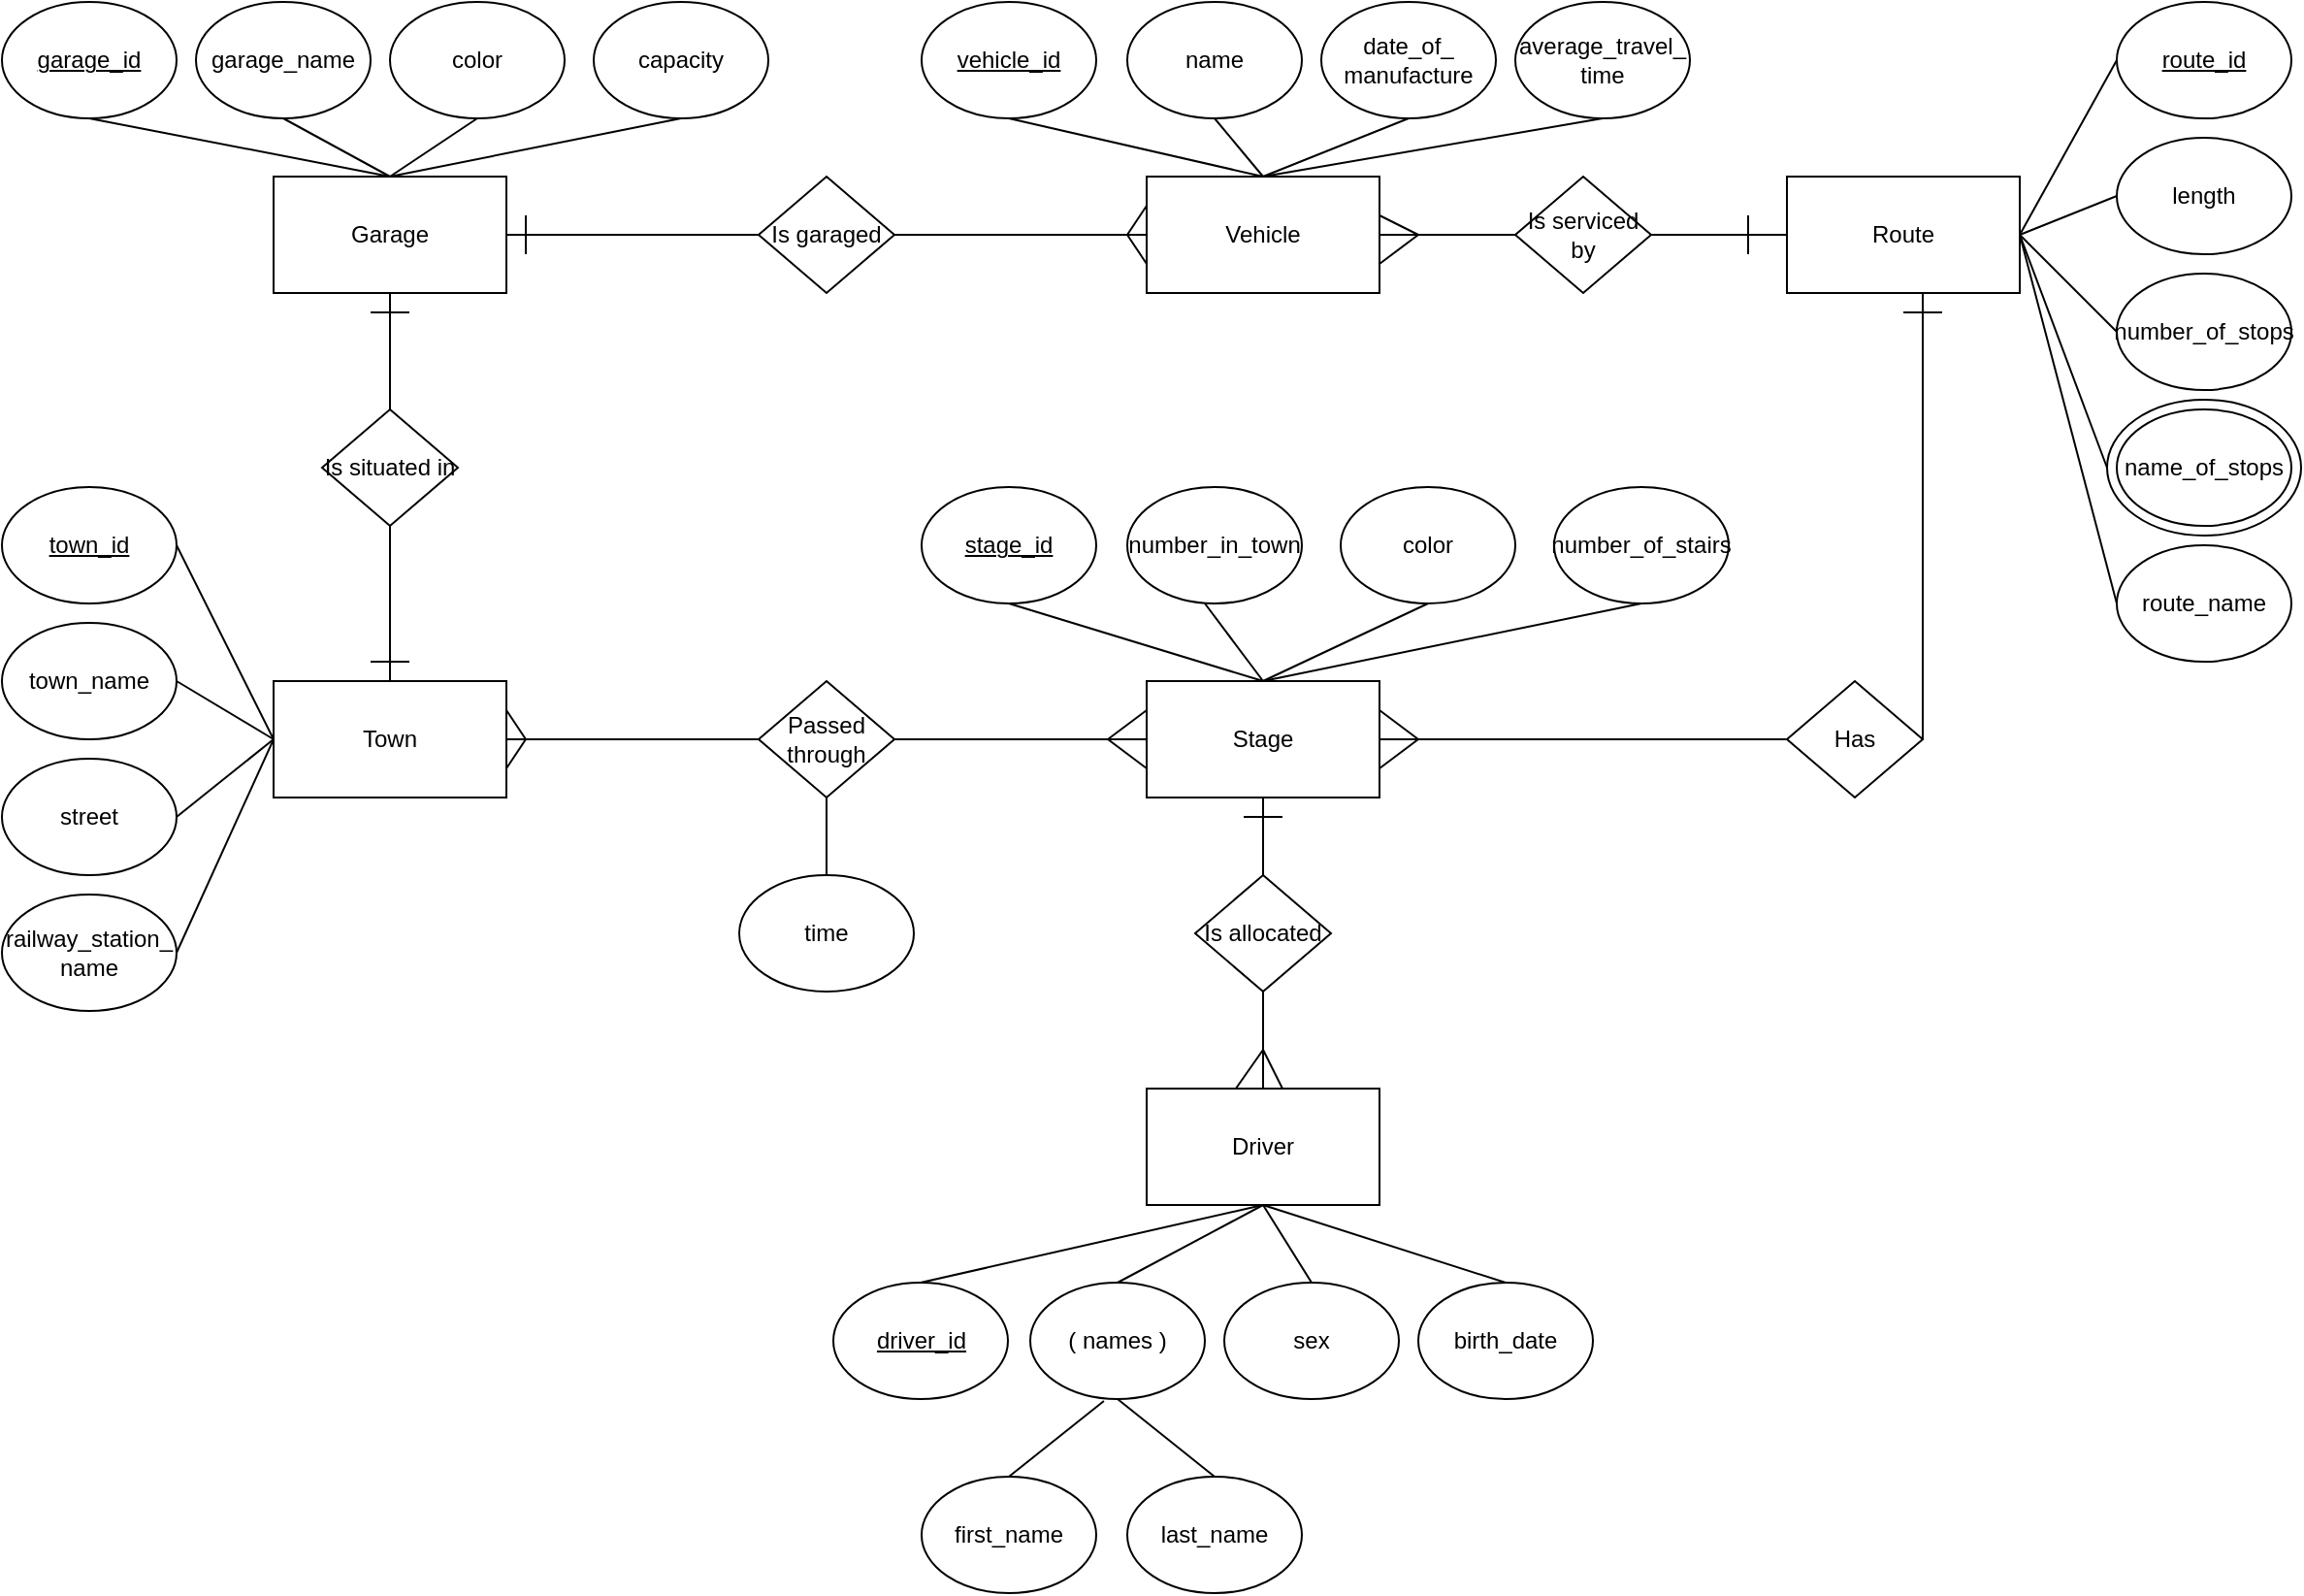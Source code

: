 <mxfile version="20.4.0" type="github">
  <diagram id="8driwfOetVo9qTzZ_Eh2" name="1 oldal">
    <mxGraphModel dx="2249" dy="794" grid="1" gridSize="10" guides="1" tooltips="1" connect="1" arrows="1" fold="1" page="1" pageScale="1" pageWidth="827" pageHeight="1169" math="0" shadow="0">
      <root>
        <mxCell id="0" />
        <mxCell id="1" parent="0" />
        <mxCell id="6cy1PfNjIM2HkScd2qMt-1" value="" style="ellipse;whiteSpace=wrap;html=1;" vertex="1" parent="1">
          <mxGeometry x="1025" y="305" width="100" height="70" as="geometry" />
        </mxCell>
        <mxCell id="6cy1PfNjIM2HkScd2qMt-2" value="Garage" style="rounded=0;whiteSpace=wrap;html=1;" vertex="1" parent="1">
          <mxGeometry x="80" y="190" width="120" height="60" as="geometry" />
        </mxCell>
        <mxCell id="6cy1PfNjIM2HkScd2qMt-3" value="Vehicle" style="rounded=0;whiteSpace=wrap;html=1;" vertex="1" parent="1">
          <mxGeometry x="530" y="190" width="120" height="60" as="geometry" />
        </mxCell>
        <mxCell id="6cy1PfNjIM2HkScd2qMt-4" value="Town" style="rounded=0;whiteSpace=wrap;html=1;" vertex="1" parent="1">
          <mxGeometry x="80" y="450" width="120" height="60" as="geometry" />
        </mxCell>
        <mxCell id="6cy1PfNjIM2HkScd2qMt-5" value="Stage" style="rounded=0;whiteSpace=wrap;html=1;" vertex="1" parent="1">
          <mxGeometry x="530" y="450" width="120" height="60" as="geometry" />
        </mxCell>
        <mxCell id="6cy1PfNjIM2HkScd2qMt-6" value="Driver" style="rounded=0;whiteSpace=wrap;html=1;" vertex="1" parent="1">
          <mxGeometry x="530" y="660" width="120" height="60" as="geometry" />
        </mxCell>
        <mxCell id="6cy1PfNjIM2HkScd2qMt-7" value="Route" style="rounded=0;whiteSpace=wrap;html=1;" vertex="1" parent="1">
          <mxGeometry x="860" y="190" width="120" height="60" as="geometry" />
        </mxCell>
        <mxCell id="6cy1PfNjIM2HkScd2qMt-8" value="&lt;u&gt;garage_id&lt;/u&gt;" style="ellipse;whiteSpace=wrap;html=1;" vertex="1" parent="1">
          <mxGeometry x="-60" y="100" width="90" height="60" as="geometry" />
        </mxCell>
        <mxCell id="6cy1PfNjIM2HkScd2qMt-9" value="garage_name" style="ellipse;whiteSpace=wrap;html=1;" vertex="1" parent="1">
          <mxGeometry x="40" y="100" width="90" height="60" as="geometry" />
        </mxCell>
        <mxCell id="6cy1PfNjIM2HkScd2qMt-10" value="color" style="ellipse;whiteSpace=wrap;html=1;" vertex="1" parent="1">
          <mxGeometry x="140" y="100" width="90" height="60" as="geometry" />
        </mxCell>
        <mxCell id="6cy1PfNjIM2HkScd2qMt-11" value="capacity" style="ellipse;whiteSpace=wrap;html=1;" vertex="1" parent="1">
          <mxGeometry x="245" y="100" width="90" height="60" as="geometry" />
        </mxCell>
        <mxCell id="6cy1PfNjIM2HkScd2qMt-12" value="" style="endArrow=none;html=1;rounded=0;entryX=0.5;entryY=1;entryDx=0;entryDy=0;exitX=0.5;exitY=0;exitDx=0;exitDy=0;" edge="1" parent="1" source="6cy1PfNjIM2HkScd2qMt-2" target="6cy1PfNjIM2HkScd2qMt-8">
          <mxGeometry width="50" height="50" relative="1" as="geometry">
            <mxPoint x="180" y="430" as="sourcePoint" />
            <mxPoint x="230" y="380" as="targetPoint" />
          </mxGeometry>
        </mxCell>
        <mxCell id="6cy1PfNjIM2HkScd2qMt-13" value="" style="endArrow=none;html=1;rounded=0;entryX=0.5;entryY=1;entryDx=0;entryDy=0;" edge="1" parent="1" target="6cy1PfNjIM2HkScd2qMt-9">
          <mxGeometry width="50" height="50" relative="1" as="geometry">
            <mxPoint x="140" y="190" as="sourcePoint" />
            <mxPoint x="230" y="380" as="targetPoint" />
          </mxGeometry>
        </mxCell>
        <mxCell id="6cy1PfNjIM2HkScd2qMt-14" value="" style="endArrow=none;html=1;rounded=0;entryX=0.5;entryY=1;entryDx=0;entryDy=0;exitX=0.5;exitY=0;exitDx=0;exitDy=0;" edge="1" parent="1" source="6cy1PfNjIM2HkScd2qMt-2" target="6cy1PfNjIM2HkScd2qMt-10">
          <mxGeometry width="50" height="50" relative="1" as="geometry">
            <mxPoint x="180" y="430" as="sourcePoint" />
            <mxPoint x="230" y="380" as="targetPoint" />
          </mxGeometry>
        </mxCell>
        <mxCell id="6cy1PfNjIM2HkScd2qMt-15" value="" style="endArrow=none;html=1;rounded=0;entryX=0.5;entryY=1;entryDx=0;entryDy=0;" edge="1" parent="1" target="6cy1PfNjIM2HkScd2qMt-11">
          <mxGeometry width="50" height="50" relative="1" as="geometry">
            <mxPoint x="140" y="190" as="sourcePoint" />
            <mxPoint x="230" y="380" as="targetPoint" />
          </mxGeometry>
        </mxCell>
        <mxCell id="6cy1PfNjIM2HkScd2qMt-16" value="Is garaged" style="rhombus;whiteSpace=wrap;html=1;" vertex="1" parent="1">
          <mxGeometry x="330" y="190" width="70" height="60" as="geometry" />
        </mxCell>
        <mxCell id="6cy1PfNjIM2HkScd2qMt-17" value="" style="endArrow=none;html=1;rounded=0;entryX=0;entryY=0.5;entryDx=0;entryDy=0;exitX=1;exitY=0.5;exitDx=0;exitDy=0;" edge="1" parent="1" source="6cy1PfNjIM2HkScd2qMt-2" target="6cy1PfNjIM2HkScd2qMt-16">
          <mxGeometry width="50" height="50" relative="1" as="geometry">
            <mxPoint x="330" y="430" as="sourcePoint" />
            <mxPoint x="380" y="380" as="targetPoint" />
          </mxGeometry>
        </mxCell>
        <mxCell id="6cy1PfNjIM2HkScd2qMt-18" value="" style="endArrow=none;html=1;rounded=0;entryX=1;entryY=0.5;entryDx=0;entryDy=0;exitX=0;exitY=0.5;exitDx=0;exitDy=0;" edge="1" parent="1" source="6cy1PfNjIM2HkScd2qMt-3" target="6cy1PfNjIM2HkScd2qMt-16">
          <mxGeometry width="50" height="50" relative="1" as="geometry">
            <mxPoint x="330" y="430" as="sourcePoint" />
            <mxPoint x="380" y="380" as="targetPoint" />
          </mxGeometry>
        </mxCell>
        <mxCell id="6cy1PfNjIM2HkScd2qMt-19" value="" style="endArrow=none;html=1;rounded=0;" edge="1" parent="1">
          <mxGeometry width="50" height="50" relative="1" as="geometry">
            <mxPoint x="210" y="230" as="sourcePoint" />
            <mxPoint x="210" y="210" as="targetPoint" />
          </mxGeometry>
        </mxCell>
        <mxCell id="6cy1PfNjIM2HkScd2qMt-20" value="Is situated in" style="rhombus;whiteSpace=wrap;html=1;" vertex="1" parent="1">
          <mxGeometry x="105" y="310" width="70" height="60" as="geometry" />
        </mxCell>
        <mxCell id="6cy1PfNjIM2HkScd2qMt-21" value="" style="endArrow=none;html=1;rounded=0;entryX=0.5;entryY=1;entryDx=0;entryDy=0;exitX=0.5;exitY=0;exitDx=0;exitDy=0;" edge="1" parent="1" source="6cy1PfNjIM2HkScd2qMt-20" target="6cy1PfNjIM2HkScd2qMt-2">
          <mxGeometry width="50" height="50" relative="1" as="geometry">
            <mxPoint x="290" y="430" as="sourcePoint" />
            <mxPoint x="340" y="380" as="targetPoint" />
          </mxGeometry>
        </mxCell>
        <mxCell id="6cy1PfNjIM2HkScd2qMt-22" value="" style="endArrow=none;html=1;rounded=0;entryX=0.5;entryY=1;entryDx=0;entryDy=0;exitX=0.5;exitY=0;exitDx=0;exitDy=0;" edge="1" parent="1" source="6cy1PfNjIM2HkScd2qMt-4" target="6cy1PfNjIM2HkScd2qMt-20">
          <mxGeometry width="50" height="50" relative="1" as="geometry">
            <mxPoint x="290" y="430" as="sourcePoint" />
            <mxPoint x="340" y="380" as="targetPoint" />
          </mxGeometry>
        </mxCell>
        <mxCell id="6cy1PfNjIM2HkScd2qMt-23" value="" style="endArrow=none;html=1;rounded=0;" edge="1" parent="1">
          <mxGeometry width="50" height="50" relative="1" as="geometry">
            <mxPoint x="150" y="260" as="sourcePoint" />
            <mxPoint x="130" y="260" as="targetPoint" />
          </mxGeometry>
        </mxCell>
        <mxCell id="6cy1PfNjIM2HkScd2qMt-24" value="" style="endArrow=none;html=1;rounded=0;" edge="1" parent="1">
          <mxGeometry width="50" height="50" relative="1" as="geometry">
            <mxPoint x="130" y="440" as="sourcePoint" />
            <mxPoint x="150" y="440" as="targetPoint" />
          </mxGeometry>
        </mxCell>
        <mxCell id="6cy1PfNjIM2HkScd2qMt-25" value="&lt;u&gt;town_id&lt;/u&gt;" style="ellipse;whiteSpace=wrap;html=1;" vertex="1" parent="1">
          <mxGeometry x="-60" y="350" width="90" height="60" as="geometry" />
        </mxCell>
        <mxCell id="6cy1PfNjIM2HkScd2qMt-26" value="town_name" style="ellipse;whiteSpace=wrap;html=1;" vertex="1" parent="1">
          <mxGeometry x="-60" y="420" width="90" height="60" as="geometry" />
        </mxCell>
        <mxCell id="6cy1PfNjIM2HkScd2qMt-27" value="street" style="ellipse;whiteSpace=wrap;html=1;" vertex="1" parent="1">
          <mxGeometry x="-60" y="490" width="90" height="60" as="geometry" />
        </mxCell>
        <mxCell id="6cy1PfNjIM2HkScd2qMt-28" value="railway_station_&lt;br&gt;name" style="ellipse;whiteSpace=wrap;html=1;" vertex="1" parent="1">
          <mxGeometry x="-60" y="560" width="90" height="60" as="geometry" />
        </mxCell>
        <mxCell id="6cy1PfNjIM2HkScd2qMt-29" value="" style="endArrow=none;html=1;rounded=0;exitX=1;exitY=0.5;exitDx=0;exitDy=0;entryX=0;entryY=0.5;entryDx=0;entryDy=0;" edge="1" parent="1" source="6cy1PfNjIM2HkScd2qMt-25" target="6cy1PfNjIM2HkScd2qMt-4">
          <mxGeometry width="50" height="50" relative="1" as="geometry">
            <mxPoint x="80" y="420" as="sourcePoint" />
            <mxPoint x="130" y="370" as="targetPoint" />
          </mxGeometry>
        </mxCell>
        <mxCell id="6cy1PfNjIM2HkScd2qMt-30" value="" style="endArrow=none;html=1;rounded=0;exitX=1;exitY=0.5;exitDx=0;exitDy=0;entryX=0;entryY=0.5;entryDx=0;entryDy=0;" edge="1" parent="1" source="6cy1PfNjIM2HkScd2qMt-26" target="6cy1PfNjIM2HkScd2qMt-4">
          <mxGeometry width="50" height="50" relative="1" as="geometry">
            <mxPoint x="80" y="420" as="sourcePoint" />
            <mxPoint x="130" y="370" as="targetPoint" />
          </mxGeometry>
        </mxCell>
        <mxCell id="6cy1PfNjIM2HkScd2qMt-31" value="" style="endArrow=none;html=1;rounded=0;exitX=1;exitY=0.5;exitDx=0;exitDy=0;" edge="1" parent="1" source="6cy1PfNjIM2HkScd2qMt-27">
          <mxGeometry width="50" height="50" relative="1" as="geometry">
            <mxPoint x="80" y="420" as="sourcePoint" />
            <mxPoint x="80" y="480" as="targetPoint" />
          </mxGeometry>
        </mxCell>
        <mxCell id="6cy1PfNjIM2HkScd2qMt-32" value="" style="endArrow=none;html=1;rounded=0;exitX=1;exitY=0.5;exitDx=0;exitDy=0;" edge="1" parent="1" source="6cy1PfNjIM2HkScd2qMt-28">
          <mxGeometry width="50" height="50" relative="1" as="geometry">
            <mxPoint x="80" y="420" as="sourcePoint" />
            <mxPoint x="80" y="480" as="targetPoint" />
          </mxGeometry>
        </mxCell>
        <mxCell id="6cy1PfNjIM2HkScd2qMt-33" value="Passed through" style="rhombus;whiteSpace=wrap;html=1;" vertex="1" parent="1">
          <mxGeometry x="330" y="450" width="70" height="60" as="geometry" />
        </mxCell>
        <mxCell id="6cy1PfNjIM2HkScd2qMt-34" value="" style="endArrow=none;html=1;rounded=0;exitX=1;exitY=0.5;exitDx=0;exitDy=0;entryX=0;entryY=0.5;entryDx=0;entryDy=0;" edge="1" parent="1" source="6cy1PfNjIM2HkScd2qMt-4" target="6cy1PfNjIM2HkScd2qMt-33">
          <mxGeometry width="50" height="50" relative="1" as="geometry">
            <mxPoint x="380" y="410" as="sourcePoint" />
            <mxPoint x="430" y="360" as="targetPoint" />
          </mxGeometry>
        </mxCell>
        <mxCell id="6cy1PfNjIM2HkScd2qMt-35" value="" style="endArrow=none;html=1;rounded=0;exitX=1;exitY=0.25;exitDx=0;exitDy=0;" edge="1" parent="1" source="6cy1PfNjIM2HkScd2qMt-4">
          <mxGeometry width="50" height="50" relative="1" as="geometry">
            <mxPoint x="380" y="410" as="sourcePoint" />
            <mxPoint x="210" y="480" as="targetPoint" />
          </mxGeometry>
        </mxCell>
        <mxCell id="6cy1PfNjIM2HkScd2qMt-36" value="" style="endArrow=none;html=1;rounded=0;exitX=1;exitY=0.75;exitDx=0;exitDy=0;" edge="1" parent="1" source="6cy1PfNjIM2HkScd2qMt-4">
          <mxGeometry width="50" height="50" relative="1" as="geometry">
            <mxPoint x="380" y="410" as="sourcePoint" />
            <mxPoint x="210" y="480" as="targetPoint" />
          </mxGeometry>
        </mxCell>
        <mxCell id="6cy1PfNjIM2HkScd2qMt-37" value="time" style="ellipse;whiteSpace=wrap;html=1;" vertex="1" parent="1">
          <mxGeometry x="320" y="550" width="90" height="60" as="geometry" />
        </mxCell>
        <mxCell id="6cy1PfNjIM2HkScd2qMt-38" value="" style="endArrow=none;html=1;rounded=0;exitX=0.5;exitY=0;exitDx=0;exitDy=0;entryX=0.5;entryY=1;entryDx=0;entryDy=0;" edge="1" parent="1" source="6cy1PfNjIM2HkScd2qMt-37" target="6cy1PfNjIM2HkScd2qMt-33">
          <mxGeometry width="50" height="50" relative="1" as="geometry">
            <mxPoint x="380" y="410" as="sourcePoint" />
            <mxPoint x="430" y="360" as="targetPoint" />
          </mxGeometry>
        </mxCell>
        <mxCell id="6cy1PfNjIM2HkScd2qMt-39" value="" style="endArrow=none;html=1;rounded=0;exitX=1;exitY=0.5;exitDx=0;exitDy=0;entryX=0;entryY=0.5;entryDx=0;entryDy=0;" edge="1" parent="1" source="6cy1PfNjIM2HkScd2qMt-33" target="6cy1PfNjIM2HkScd2qMt-5">
          <mxGeometry width="50" height="50" relative="1" as="geometry">
            <mxPoint x="380" y="410" as="sourcePoint" />
            <mxPoint x="430" y="360" as="targetPoint" />
          </mxGeometry>
        </mxCell>
        <mxCell id="6cy1PfNjIM2HkScd2qMt-40" value="" style="endArrow=none;html=1;rounded=0;entryX=0;entryY=0.25;entryDx=0;entryDy=0;" edge="1" parent="1" target="6cy1PfNjIM2HkScd2qMt-5">
          <mxGeometry width="50" height="50" relative="1" as="geometry">
            <mxPoint x="510" y="480" as="sourcePoint" />
            <mxPoint x="670" y="360" as="targetPoint" />
          </mxGeometry>
        </mxCell>
        <mxCell id="6cy1PfNjIM2HkScd2qMt-41" value="" style="endArrow=none;html=1;rounded=0;exitX=0;exitY=0.75;exitDx=0;exitDy=0;" edge="1" parent="1" source="6cy1PfNjIM2HkScd2qMt-5">
          <mxGeometry width="50" height="50" relative="1" as="geometry">
            <mxPoint x="620" y="410" as="sourcePoint" />
            <mxPoint x="510" y="480" as="targetPoint" />
          </mxGeometry>
        </mxCell>
        <mxCell id="6cy1PfNjIM2HkScd2qMt-42" value="&lt;u&gt;stage_id&lt;/u&gt;" style="ellipse;whiteSpace=wrap;html=1;" vertex="1" parent="1">
          <mxGeometry x="414" y="350" width="90" height="60" as="geometry" />
        </mxCell>
        <mxCell id="6cy1PfNjIM2HkScd2qMt-43" value="number_in_town" style="ellipse;whiteSpace=wrap;html=1;" vertex="1" parent="1">
          <mxGeometry x="520" y="350" width="90" height="60" as="geometry" />
        </mxCell>
        <mxCell id="6cy1PfNjIM2HkScd2qMt-44" value="color" style="ellipse;whiteSpace=wrap;html=1;" vertex="1" parent="1">
          <mxGeometry x="630" y="350" width="90" height="60" as="geometry" />
        </mxCell>
        <mxCell id="6cy1PfNjIM2HkScd2qMt-45" value="number_of_stairs" style="ellipse;whiteSpace=wrap;html=1;" vertex="1" parent="1">
          <mxGeometry x="740" y="350" width="90" height="60" as="geometry" />
        </mxCell>
        <mxCell id="6cy1PfNjIM2HkScd2qMt-46" value="" style="endArrow=none;html=1;rounded=0;exitX=0.5;exitY=1;exitDx=0;exitDy=0;entryX=0.5;entryY=0;entryDx=0;entryDy=0;" edge="1" parent="1" source="6cy1PfNjIM2HkScd2qMt-42" target="6cy1PfNjIM2HkScd2qMt-5">
          <mxGeometry width="50" height="50" relative="1" as="geometry">
            <mxPoint x="560" y="410" as="sourcePoint" />
            <mxPoint x="610" y="360" as="targetPoint" />
          </mxGeometry>
        </mxCell>
        <mxCell id="6cy1PfNjIM2HkScd2qMt-47" value="" style="endArrow=none;html=1;rounded=0;entryX=0.5;entryY=0;entryDx=0;entryDy=0;" edge="1" parent="1" target="6cy1PfNjIM2HkScd2qMt-5">
          <mxGeometry width="50" height="50" relative="1" as="geometry">
            <mxPoint x="560" y="410" as="sourcePoint" />
            <mxPoint x="610" y="360" as="targetPoint" />
          </mxGeometry>
        </mxCell>
        <mxCell id="6cy1PfNjIM2HkScd2qMt-48" value="" style="endArrow=none;html=1;rounded=0;entryX=0.5;entryY=1;entryDx=0;entryDy=0;" edge="1" parent="1" target="6cy1PfNjIM2HkScd2qMt-44">
          <mxGeometry width="50" height="50" relative="1" as="geometry">
            <mxPoint x="590" y="450" as="sourcePoint" />
            <mxPoint x="610" y="360" as="targetPoint" />
          </mxGeometry>
        </mxCell>
        <mxCell id="6cy1PfNjIM2HkScd2qMt-49" value="" style="endArrow=none;html=1;rounded=0;entryX=0.5;entryY=1;entryDx=0;entryDy=0;" edge="1" parent="1" target="6cy1PfNjIM2HkScd2qMt-45">
          <mxGeometry width="50" height="50" relative="1" as="geometry">
            <mxPoint x="590" y="450" as="sourcePoint" />
            <mxPoint x="610" y="360" as="targetPoint" />
          </mxGeometry>
        </mxCell>
        <mxCell id="6cy1PfNjIM2HkScd2qMt-50" value="Is allocated" style="rhombus;whiteSpace=wrap;html=1;" vertex="1" parent="1">
          <mxGeometry x="555" y="550" width="70" height="60" as="geometry" />
        </mxCell>
        <mxCell id="6cy1PfNjIM2HkScd2qMt-51" value="" style="endArrow=none;html=1;rounded=0;exitX=0.5;exitY=0;exitDx=0;exitDy=0;entryX=0.5;entryY=1;entryDx=0;entryDy=0;" edge="1" parent="1" source="6cy1PfNjIM2HkScd2qMt-50" target="6cy1PfNjIM2HkScd2qMt-5">
          <mxGeometry width="50" height="50" relative="1" as="geometry">
            <mxPoint x="560" y="420" as="sourcePoint" />
            <mxPoint x="610" y="370" as="targetPoint" />
          </mxGeometry>
        </mxCell>
        <mxCell id="6cy1PfNjIM2HkScd2qMt-52" value="" style="endArrow=none;html=1;rounded=0;exitX=0.5;exitY=0;exitDx=0;exitDy=0;entryX=0.5;entryY=1;entryDx=0;entryDy=0;" edge="1" parent="1" source="6cy1PfNjIM2HkScd2qMt-6" target="6cy1PfNjIM2HkScd2qMt-50">
          <mxGeometry width="50" height="50" relative="1" as="geometry">
            <mxPoint x="560" y="420" as="sourcePoint" />
            <mxPoint x="610" y="370" as="targetPoint" />
          </mxGeometry>
        </mxCell>
        <mxCell id="6cy1PfNjIM2HkScd2qMt-53" value="" style="endArrow=none;html=1;rounded=0;" edge="1" parent="1">
          <mxGeometry width="50" height="50" relative="1" as="geometry">
            <mxPoint x="580" y="520" as="sourcePoint" />
            <mxPoint x="600" y="520" as="targetPoint" />
          </mxGeometry>
        </mxCell>
        <mxCell id="6cy1PfNjIM2HkScd2qMt-54" value="" style="endArrow=none;html=1;rounded=0;exitX=0.383;exitY=0;exitDx=0;exitDy=0;exitPerimeter=0;" edge="1" parent="1" source="6cy1PfNjIM2HkScd2qMt-6">
          <mxGeometry width="50" height="50" relative="1" as="geometry">
            <mxPoint x="560" y="420" as="sourcePoint" />
            <mxPoint x="590" y="640" as="targetPoint" />
          </mxGeometry>
        </mxCell>
        <mxCell id="6cy1PfNjIM2HkScd2qMt-55" value="" style="endArrow=none;html=1;rounded=0;" edge="1" parent="1">
          <mxGeometry width="50" height="50" relative="1" as="geometry">
            <mxPoint x="600" y="660" as="sourcePoint" />
            <mxPoint x="590" y="640" as="targetPoint" />
          </mxGeometry>
        </mxCell>
        <mxCell id="6cy1PfNjIM2HkScd2qMt-56" value="&lt;u&gt;driver_id&lt;/u&gt;" style="ellipse;whiteSpace=wrap;html=1;" vertex="1" parent="1">
          <mxGeometry x="368.5" y="760" width="90" height="60" as="geometry" />
        </mxCell>
        <mxCell id="6cy1PfNjIM2HkScd2qMt-57" value="( names )" style="ellipse;whiteSpace=wrap;html=1;" vertex="1" parent="1">
          <mxGeometry x="470" y="760" width="90" height="60" as="geometry" />
        </mxCell>
        <mxCell id="6cy1PfNjIM2HkScd2qMt-58" value="sex" style="ellipse;whiteSpace=wrap;html=1;" vertex="1" parent="1">
          <mxGeometry x="570" y="760" width="90" height="60" as="geometry" />
        </mxCell>
        <mxCell id="6cy1PfNjIM2HkScd2qMt-59" value="birth_date" style="ellipse;whiteSpace=wrap;html=1;" vertex="1" parent="1">
          <mxGeometry x="670" y="760" width="90" height="60" as="geometry" />
        </mxCell>
        <mxCell id="6cy1PfNjIM2HkScd2qMt-60" value="first_name" style="ellipse;whiteSpace=wrap;html=1;" vertex="1" parent="1">
          <mxGeometry x="414" y="860" width="90" height="60" as="geometry" />
        </mxCell>
        <mxCell id="6cy1PfNjIM2HkScd2qMt-61" value="last_name" style="ellipse;whiteSpace=wrap;html=1;" vertex="1" parent="1">
          <mxGeometry x="520" y="860" width="90" height="60" as="geometry" />
        </mxCell>
        <mxCell id="6cy1PfNjIM2HkScd2qMt-62" value="" style="endArrow=none;html=1;rounded=0;exitX=0.5;exitY=0;exitDx=0;exitDy=0;entryX=0.5;entryY=1;entryDx=0;entryDy=0;" edge="1" parent="1" source="6cy1PfNjIM2HkScd2qMt-56" target="6cy1PfNjIM2HkScd2qMt-6">
          <mxGeometry width="50" height="50" relative="1" as="geometry">
            <mxPoint x="560" y="590" as="sourcePoint" />
            <mxPoint x="610" y="540" as="targetPoint" />
          </mxGeometry>
        </mxCell>
        <mxCell id="6cy1PfNjIM2HkScd2qMt-63" value="" style="endArrow=none;html=1;rounded=0;exitX=0.5;exitY=0;exitDx=0;exitDy=0;entryX=0.5;entryY=1;entryDx=0;entryDy=0;" edge="1" parent="1" source="6cy1PfNjIM2HkScd2qMt-57" target="6cy1PfNjIM2HkScd2qMt-6">
          <mxGeometry width="50" height="50" relative="1" as="geometry">
            <mxPoint x="560" y="590" as="sourcePoint" />
            <mxPoint x="610" y="540" as="targetPoint" />
          </mxGeometry>
        </mxCell>
        <mxCell id="6cy1PfNjIM2HkScd2qMt-64" value="" style="endArrow=none;html=1;rounded=0;exitX=0.5;exitY=0;exitDx=0;exitDy=0;entryX=0.5;entryY=1;entryDx=0;entryDy=0;" edge="1" parent="1" source="6cy1PfNjIM2HkScd2qMt-58" target="6cy1PfNjIM2HkScd2qMt-6">
          <mxGeometry width="50" height="50" relative="1" as="geometry">
            <mxPoint x="560" y="590" as="sourcePoint" />
            <mxPoint x="610" y="540" as="targetPoint" />
          </mxGeometry>
        </mxCell>
        <mxCell id="6cy1PfNjIM2HkScd2qMt-65" value="" style="endArrow=none;html=1;rounded=0;exitX=0.5;exitY=0;exitDx=0;exitDy=0;entryX=0.5;entryY=1;entryDx=0;entryDy=0;" edge="1" parent="1" source="6cy1PfNjIM2HkScd2qMt-59" target="6cy1PfNjIM2HkScd2qMt-6">
          <mxGeometry width="50" height="50" relative="1" as="geometry">
            <mxPoint x="560" y="590" as="sourcePoint" />
            <mxPoint x="610" y="540" as="targetPoint" />
          </mxGeometry>
        </mxCell>
        <mxCell id="6cy1PfNjIM2HkScd2qMt-66" value="" style="endArrow=none;html=1;rounded=0;exitX=0.5;exitY=0;exitDx=0;exitDy=0;entryX=0.422;entryY=1.017;entryDx=0;entryDy=0;entryPerimeter=0;" edge="1" parent="1" source="6cy1PfNjIM2HkScd2qMt-60" target="6cy1PfNjIM2HkScd2qMt-57">
          <mxGeometry width="50" height="50" relative="1" as="geometry">
            <mxPoint x="560" y="590" as="sourcePoint" />
            <mxPoint x="610" y="540" as="targetPoint" />
          </mxGeometry>
        </mxCell>
        <mxCell id="6cy1PfNjIM2HkScd2qMt-67" value="" style="endArrow=none;html=1;rounded=0;exitX=0.5;exitY=0;exitDx=0;exitDy=0;entryX=0.5;entryY=1;entryDx=0;entryDy=0;" edge="1" parent="1" source="6cy1PfNjIM2HkScd2qMt-61" target="6cy1PfNjIM2HkScd2qMt-57">
          <mxGeometry width="50" height="50" relative="1" as="geometry">
            <mxPoint x="560" y="590" as="sourcePoint" />
            <mxPoint x="610" y="540" as="targetPoint" />
          </mxGeometry>
        </mxCell>
        <mxCell id="6cy1PfNjIM2HkScd2qMt-68" value="" style="endArrow=none;html=1;rounded=0;exitX=0;exitY=0.75;exitDx=0;exitDy=0;" edge="1" parent="1" source="6cy1PfNjIM2HkScd2qMt-3">
          <mxGeometry width="50" height="50" relative="1" as="geometry">
            <mxPoint x="500" y="420" as="sourcePoint" />
            <mxPoint x="520" y="220" as="targetPoint" />
          </mxGeometry>
        </mxCell>
        <mxCell id="6cy1PfNjIM2HkScd2qMt-69" value="" style="endArrow=none;html=1;rounded=0;entryX=0;entryY=0.25;entryDx=0;entryDy=0;" edge="1" parent="1" target="6cy1PfNjIM2HkScd2qMt-3">
          <mxGeometry width="50" height="50" relative="1" as="geometry">
            <mxPoint x="520" y="220" as="sourcePoint" />
            <mxPoint x="550" y="370" as="targetPoint" />
          </mxGeometry>
        </mxCell>
        <mxCell id="6cy1PfNjIM2HkScd2qMt-70" value="&lt;u&gt;vehicle_id&lt;/u&gt;" style="ellipse;whiteSpace=wrap;html=1;" vertex="1" parent="1">
          <mxGeometry x="414" y="100" width="90" height="60" as="geometry" />
        </mxCell>
        <mxCell id="6cy1PfNjIM2HkScd2qMt-71" value="name" style="ellipse;whiteSpace=wrap;html=1;" vertex="1" parent="1">
          <mxGeometry x="520" y="100" width="90" height="60" as="geometry" />
        </mxCell>
        <mxCell id="6cy1PfNjIM2HkScd2qMt-72" value="date_of_&lt;br&gt;manufacture" style="ellipse;whiteSpace=wrap;html=1;" vertex="1" parent="1">
          <mxGeometry x="620" y="100" width="90" height="60" as="geometry" />
        </mxCell>
        <mxCell id="6cy1PfNjIM2HkScd2qMt-73" value="average_travel_&lt;br&gt;time" style="ellipse;whiteSpace=wrap;html=1;" vertex="1" parent="1">
          <mxGeometry x="720" y="100" width="90" height="60" as="geometry" />
        </mxCell>
        <mxCell id="6cy1PfNjIM2HkScd2qMt-74" value="" style="endArrow=none;html=1;rounded=0;entryX=0.5;entryY=1;entryDx=0;entryDy=0;exitX=0.5;exitY=0;exitDx=0;exitDy=0;" edge="1" parent="1" source="6cy1PfNjIM2HkScd2qMt-3" target="6cy1PfNjIM2HkScd2qMt-70">
          <mxGeometry width="50" height="50" relative="1" as="geometry">
            <mxPoint x="550" y="410" as="sourcePoint" />
            <mxPoint x="600" y="360" as="targetPoint" />
          </mxGeometry>
        </mxCell>
        <mxCell id="6cy1PfNjIM2HkScd2qMt-75" value="" style="endArrow=none;html=1;rounded=0;entryX=0.5;entryY=1;entryDx=0;entryDy=0;exitX=0.5;exitY=0;exitDx=0;exitDy=0;" edge="1" parent="1" source="6cy1PfNjIM2HkScd2qMt-3" target="6cy1PfNjIM2HkScd2qMt-71">
          <mxGeometry width="50" height="50" relative="1" as="geometry">
            <mxPoint x="550" y="410" as="sourcePoint" />
            <mxPoint x="600" y="360" as="targetPoint" />
          </mxGeometry>
        </mxCell>
        <mxCell id="6cy1PfNjIM2HkScd2qMt-76" value="" style="endArrow=none;html=1;rounded=0;entryX=0.5;entryY=1;entryDx=0;entryDy=0;exitX=0.5;exitY=0;exitDx=0;exitDy=0;" edge="1" parent="1" source="6cy1PfNjIM2HkScd2qMt-3" target="6cy1PfNjIM2HkScd2qMt-72">
          <mxGeometry width="50" height="50" relative="1" as="geometry">
            <mxPoint x="550" y="410" as="sourcePoint" />
            <mxPoint x="600" y="360" as="targetPoint" />
          </mxGeometry>
        </mxCell>
        <mxCell id="6cy1PfNjIM2HkScd2qMt-77" value="" style="endArrow=none;html=1;rounded=0;entryX=0.5;entryY=1;entryDx=0;entryDy=0;exitX=0.5;exitY=0;exitDx=0;exitDy=0;" edge="1" parent="1" source="6cy1PfNjIM2HkScd2qMt-3" target="6cy1PfNjIM2HkScd2qMt-73">
          <mxGeometry width="50" height="50" relative="1" as="geometry">
            <mxPoint x="550" y="410" as="sourcePoint" />
            <mxPoint x="600" y="360" as="targetPoint" />
          </mxGeometry>
        </mxCell>
        <mxCell id="6cy1PfNjIM2HkScd2qMt-78" value="Is serviced by" style="rhombus;whiteSpace=wrap;html=1;" vertex="1" parent="1">
          <mxGeometry x="720" y="190" width="70" height="60" as="geometry" />
        </mxCell>
        <mxCell id="6cy1PfNjIM2HkScd2qMt-79" value="" style="endArrow=none;html=1;rounded=0;entryX=0;entryY=0.5;entryDx=0;entryDy=0;exitX=1;exitY=0.5;exitDx=0;exitDy=0;" edge="1" parent="1" source="6cy1PfNjIM2HkScd2qMt-3" target="6cy1PfNjIM2HkScd2qMt-78">
          <mxGeometry width="50" height="50" relative="1" as="geometry">
            <mxPoint x="780" y="400" as="sourcePoint" />
            <mxPoint x="830" y="350" as="targetPoint" />
          </mxGeometry>
        </mxCell>
        <mxCell id="6cy1PfNjIM2HkScd2qMt-80" value="" style="endArrow=none;html=1;rounded=0;exitX=1;exitY=0.75;exitDx=0;exitDy=0;" edge="1" parent="1" source="6cy1PfNjIM2HkScd2qMt-3">
          <mxGeometry width="50" height="50" relative="1" as="geometry">
            <mxPoint x="780" y="400" as="sourcePoint" />
            <mxPoint x="670" y="220" as="targetPoint" />
          </mxGeometry>
        </mxCell>
        <mxCell id="6cy1PfNjIM2HkScd2qMt-81" value="" style="endArrow=none;html=1;rounded=0;" edge="1" parent="1">
          <mxGeometry width="50" height="50" relative="1" as="geometry">
            <mxPoint x="670" y="220" as="sourcePoint" />
            <mxPoint x="650" y="210" as="targetPoint" />
          </mxGeometry>
        </mxCell>
        <mxCell id="6cy1PfNjIM2HkScd2qMt-82" value="" style="endArrow=none;html=1;rounded=0;entryX=0;entryY=0.5;entryDx=0;entryDy=0;exitX=1;exitY=0.5;exitDx=0;exitDy=0;" edge="1" parent="1" source="6cy1PfNjIM2HkScd2qMt-78" target="6cy1PfNjIM2HkScd2qMt-7">
          <mxGeometry width="50" height="50" relative="1" as="geometry">
            <mxPoint x="780" y="400" as="sourcePoint" />
            <mxPoint x="830" y="350" as="targetPoint" />
          </mxGeometry>
        </mxCell>
        <mxCell id="6cy1PfNjIM2HkScd2qMt-83" value="" style="endArrow=none;html=1;rounded=0;" edge="1" parent="1">
          <mxGeometry width="50" height="50" relative="1" as="geometry">
            <mxPoint x="840" y="230" as="sourcePoint" />
            <mxPoint x="840" y="210" as="targetPoint" />
          </mxGeometry>
        </mxCell>
        <mxCell id="6cy1PfNjIM2HkScd2qMt-84" value="Has" style="rhombus;whiteSpace=wrap;html=1;" vertex="1" parent="1">
          <mxGeometry x="860" y="450" width="70" height="60" as="geometry" />
        </mxCell>
        <mxCell id="6cy1PfNjIM2HkScd2qMt-85" value="" style="endArrow=none;html=1;rounded=0;exitX=1;exitY=0.5;exitDx=0;exitDy=0;entryX=0;entryY=0.5;entryDx=0;entryDy=0;" edge="1" parent="1" source="6cy1PfNjIM2HkScd2qMt-5" target="6cy1PfNjIM2HkScd2qMt-84">
          <mxGeometry width="50" height="50" relative="1" as="geometry">
            <mxPoint x="780" y="400" as="sourcePoint" />
            <mxPoint x="830" y="350" as="targetPoint" />
          </mxGeometry>
        </mxCell>
        <mxCell id="6cy1PfNjIM2HkScd2qMt-86" value="" style="endArrow=none;html=1;rounded=0;exitX=1;exitY=0.25;exitDx=0;exitDy=0;" edge="1" parent="1" source="6cy1PfNjIM2HkScd2qMt-5">
          <mxGeometry width="50" height="50" relative="1" as="geometry">
            <mxPoint x="780" y="400" as="sourcePoint" />
            <mxPoint x="670" y="480" as="targetPoint" />
          </mxGeometry>
        </mxCell>
        <mxCell id="6cy1PfNjIM2HkScd2qMt-87" value="" style="endArrow=none;html=1;rounded=0;exitX=1;exitY=0.75;exitDx=0;exitDy=0;" edge="1" parent="1" source="6cy1PfNjIM2HkScd2qMt-5">
          <mxGeometry width="50" height="50" relative="1" as="geometry">
            <mxPoint x="780" y="400" as="sourcePoint" />
            <mxPoint x="670" y="480" as="targetPoint" />
          </mxGeometry>
        </mxCell>
        <mxCell id="6cy1PfNjIM2HkScd2qMt-88" value="" style="endArrow=none;html=1;rounded=0;exitX=1;exitY=0.5;exitDx=0;exitDy=0;" edge="1" parent="1" source="6cy1PfNjIM2HkScd2qMt-84">
          <mxGeometry width="50" height="50" relative="1" as="geometry">
            <mxPoint x="780" y="400" as="sourcePoint" />
            <mxPoint x="930" y="250" as="targetPoint" />
          </mxGeometry>
        </mxCell>
        <mxCell id="6cy1PfNjIM2HkScd2qMt-89" value="" style="endArrow=none;html=1;rounded=0;" edge="1" parent="1">
          <mxGeometry width="50" height="50" relative="1" as="geometry">
            <mxPoint x="920" y="260" as="sourcePoint" />
            <mxPoint x="940" y="260" as="targetPoint" />
          </mxGeometry>
        </mxCell>
        <mxCell id="6cy1PfNjIM2HkScd2qMt-90" value="&lt;u&gt;route_id&lt;/u&gt;" style="ellipse;whiteSpace=wrap;html=1;" vertex="1" parent="1">
          <mxGeometry x="1030" y="100" width="90" height="60" as="geometry" />
        </mxCell>
        <mxCell id="6cy1PfNjIM2HkScd2qMt-91" value="length" style="ellipse;whiteSpace=wrap;html=1;" vertex="1" parent="1">
          <mxGeometry x="1030" y="170" width="90" height="60" as="geometry" />
        </mxCell>
        <mxCell id="6cy1PfNjIM2HkScd2qMt-92" value="number_of_stops" style="ellipse;whiteSpace=wrap;html=1;" vertex="1" parent="1">
          <mxGeometry x="1030" y="240" width="90" height="60" as="geometry" />
        </mxCell>
        <mxCell id="6cy1PfNjIM2HkScd2qMt-93" value="name_of_stops" style="ellipse;whiteSpace=wrap;html=1;" vertex="1" parent="1">
          <mxGeometry x="1030" y="310" width="90" height="60" as="geometry" />
        </mxCell>
        <mxCell id="6cy1PfNjIM2HkScd2qMt-94" value="route_name" style="ellipse;whiteSpace=wrap;html=1;" vertex="1" parent="1">
          <mxGeometry x="1030" y="380" width="90" height="60" as="geometry" />
        </mxCell>
        <mxCell id="6cy1PfNjIM2HkScd2qMt-95" value="" style="endArrow=none;html=1;rounded=0;entryX=0;entryY=0.5;entryDx=0;entryDy=0;exitX=1;exitY=0.5;exitDx=0;exitDy=0;" edge="1" parent="1" source="6cy1PfNjIM2HkScd2qMt-7" target="6cy1PfNjIM2HkScd2qMt-90">
          <mxGeometry width="50" height="50" relative="1" as="geometry">
            <mxPoint x="890" y="410" as="sourcePoint" />
            <mxPoint x="940" y="360" as="targetPoint" />
          </mxGeometry>
        </mxCell>
        <mxCell id="6cy1PfNjIM2HkScd2qMt-96" value="" style="endArrow=none;html=1;rounded=0;entryX=0;entryY=0.5;entryDx=0;entryDy=0;exitX=1;exitY=0.5;exitDx=0;exitDy=0;" edge="1" parent="1" source="6cy1PfNjIM2HkScd2qMt-7" target="6cy1PfNjIM2HkScd2qMt-91">
          <mxGeometry width="50" height="50" relative="1" as="geometry">
            <mxPoint x="890" y="410" as="sourcePoint" />
            <mxPoint x="940" y="360" as="targetPoint" />
          </mxGeometry>
        </mxCell>
        <mxCell id="6cy1PfNjIM2HkScd2qMt-97" value="" style="endArrow=none;html=1;rounded=0;entryX=0;entryY=0.5;entryDx=0;entryDy=0;" edge="1" parent="1" target="6cy1PfNjIM2HkScd2qMt-92">
          <mxGeometry width="50" height="50" relative="1" as="geometry">
            <mxPoint x="980" y="220" as="sourcePoint" />
            <mxPoint x="940" y="360" as="targetPoint" />
          </mxGeometry>
        </mxCell>
        <mxCell id="6cy1PfNjIM2HkScd2qMt-98" value="" style="endArrow=none;html=1;rounded=0;entryX=0;entryY=0.5;entryDx=0;entryDy=0;" edge="1" parent="1" target="6cy1PfNjIM2HkScd2qMt-1">
          <mxGeometry width="50" height="50" relative="1" as="geometry">
            <mxPoint x="980" y="220" as="sourcePoint" />
            <mxPoint x="940" y="360" as="targetPoint" />
          </mxGeometry>
        </mxCell>
        <mxCell id="6cy1PfNjIM2HkScd2qMt-99" value="" style="endArrow=none;html=1;rounded=0;entryX=0;entryY=0.5;entryDx=0;entryDy=0;" edge="1" parent="1" target="6cy1PfNjIM2HkScd2qMt-94">
          <mxGeometry width="50" height="50" relative="1" as="geometry">
            <mxPoint x="980" y="220" as="sourcePoint" />
            <mxPoint x="940" y="360" as="targetPoint" />
          </mxGeometry>
        </mxCell>
      </root>
    </mxGraphModel>
  </diagram>
</mxfile>

